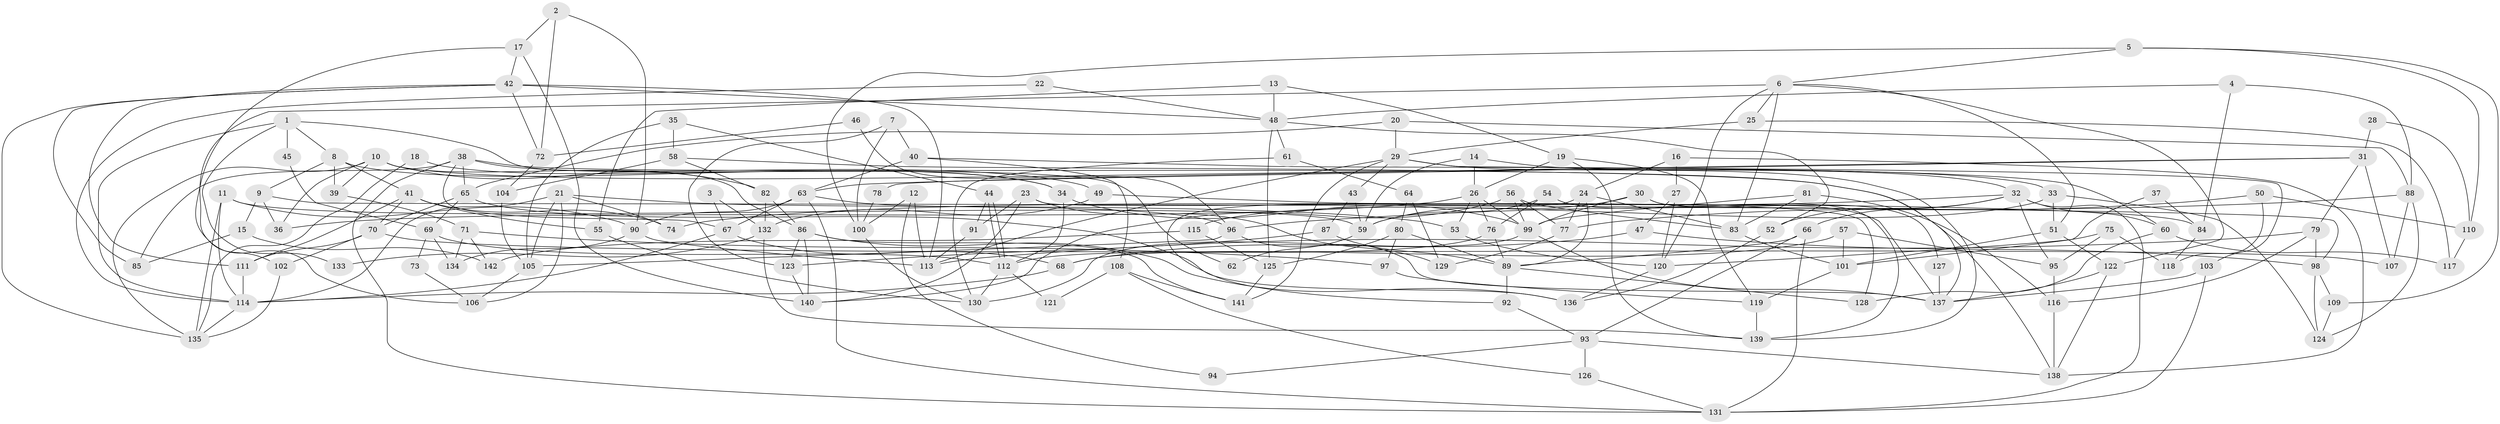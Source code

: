 // coarse degree distribution, {5: 0.28125, 3: 0.23958333333333334, 4: 0.125, 8: 0.10416666666666667, 6: 0.08333333333333333, 2: 0.07291666666666667, 7: 0.07291666666666667, 12: 0.010416666666666666, 9: 0.010416666666666666}
// Generated by graph-tools (version 1.1) at 2025/52/02/27/25 19:52:05]
// undirected, 142 vertices, 284 edges
graph export_dot {
graph [start="1"]
  node [color=gray90,style=filled];
  1;
  2;
  3;
  4;
  5;
  6;
  7;
  8;
  9;
  10;
  11;
  12;
  13;
  14;
  15;
  16;
  17;
  18;
  19;
  20;
  21;
  22;
  23;
  24;
  25;
  26;
  27;
  28;
  29;
  30;
  31;
  32;
  33;
  34;
  35;
  36;
  37;
  38;
  39;
  40;
  41;
  42;
  43;
  44;
  45;
  46;
  47;
  48;
  49;
  50;
  51;
  52;
  53;
  54;
  55;
  56;
  57;
  58;
  59;
  60;
  61;
  62;
  63;
  64;
  65;
  66;
  67;
  68;
  69;
  70;
  71;
  72;
  73;
  74;
  75;
  76;
  77;
  78;
  79;
  80;
  81;
  82;
  83;
  84;
  85;
  86;
  87;
  88;
  89;
  90;
  91;
  92;
  93;
  94;
  95;
  96;
  97;
  98;
  99;
  100;
  101;
  102;
  103;
  104;
  105;
  106;
  107;
  108;
  109;
  110;
  111;
  112;
  113;
  114;
  115;
  116;
  117;
  118;
  119;
  120;
  121;
  122;
  123;
  124;
  125;
  126;
  127;
  128;
  129;
  130;
  131;
  132;
  133;
  134;
  135;
  136;
  137;
  138;
  139;
  140;
  141;
  142;
  1 -- 8;
  1 -- 114;
  1 -- 45;
  1 -- 62;
  1 -- 133;
  2 -- 90;
  2 -- 17;
  2 -- 72;
  3 -- 132;
  3 -- 67;
  4 -- 88;
  4 -- 48;
  4 -- 84;
  5 -- 6;
  5 -- 109;
  5 -- 100;
  5 -- 110;
  6 -- 83;
  6 -- 102;
  6 -- 25;
  6 -- 51;
  6 -- 120;
  6 -- 122;
  7 -- 123;
  7 -- 40;
  7 -- 100;
  8 -- 41;
  8 -- 39;
  8 -- 9;
  8 -- 34;
  9 -- 36;
  9 -- 15;
  9 -- 98;
  10 -- 82;
  10 -- 135;
  10 -- 33;
  10 -- 36;
  10 -- 39;
  10 -- 86;
  11 -- 59;
  11 -- 135;
  11 -- 90;
  11 -- 114;
  12 -- 113;
  12 -- 100;
  12 -- 94;
  13 -- 19;
  13 -- 55;
  13 -- 48;
  14 -- 32;
  14 -- 59;
  14 -- 26;
  15 -- 85;
  15 -- 142;
  16 -- 138;
  16 -- 27;
  16 -- 24;
  17 -- 140;
  17 -- 42;
  17 -- 106;
  18 -- 135;
  18 -- 34;
  19 -- 26;
  19 -- 139;
  19 -- 119;
  20 -- 65;
  20 -- 88;
  20 -- 29;
  21 -- 105;
  21 -- 114;
  21 -- 53;
  21 -- 74;
  21 -- 106;
  22 -- 48;
  22 -- 114;
  23 -- 140;
  23 -- 129;
  23 -- 91;
  23 -- 128;
  24 -- 89;
  24 -- 77;
  24 -- 83;
  24 -- 92;
  25 -- 29;
  25 -- 117;
  26 -- 99;
  26 -- 36;
  26 -- 53;
  26 -- 76;
  27 -- 47;
  27 -- 120;
  28 -- 110;
  28 -- 31;
  29 -- 103;
  29 -- 43;
  29 -- 113;
  29 -- 139;
  29 -- 141;
  30 -- 99;
  30 -- 139;
  30 -- 59;
  30 -- 127;
  31 -- 107;
  31 -- 63;
  31 -- 78;
  31 -- 79;
  32 -- 95;
  32 -- 60;
  32 -- 52;
  32 -- 66;
  32 -- 74;
  32 -- 131;
  33 -- 51;
  33 -- 115;
  33 -- 124;
  34 -- 99;
  34 -- 112;
  35 -- 58;
  35 -- 44;
  35 -- 105;
  37 -- 84;
  37 -- 101;
  38 -- 131;
  38 -- 138;
  38 -- 49;
  38 -- 65;
  38 -- 67;
  38 -- 85;
  39 -- 71;
  40 -- 63;
  40 -- 108;
  40 -- 60;
  41 -- 74;
  41 -- 70;
  41 -- 55;
  41 -- 111;
  42 -- 113;
  42 -- 111;
  42 -- 48;
  42 -- 72;
  42 -- 85;
  42 -- 135;
  43 -- 87;
  43 -- 59;
  44 -- 91;
  44 -- 112;
  44 -- 112;
  45 -- 69;
  46 -- 96;
  46 -- 72;
  47 -- 68;
  47 -- 98;
  48 -- 52;
  48 -- 61;
  48 -- 125;
  49 -- 132;
  49 -- 84;
  50 -- 77;
  50 -- 110;
  50 -- 118;
  51 -- 122;
  51 -- 101;
  52 -- 136;
  53 -- 120;
  54 -- 76;
  54 -- 59;
  54 -- 137;
  55 -- 130;
  56 -- 99;
  56 -- 83;
  56 -- 77;
  56 -- 140;
  57 -- 95;
  57 -- 68;
  57 -- 101;
  58 -- 137;
  58 -- 104;
  58 -- 82;
  59 -- 62;
  60 -- 128;
  60 -- 117;
  61 -- 130;
  61 -- 64;
  63 -- 131;
  63 -- 90;
  63 -- 67;
  63 -- 96;
  64 -- 80;
  64 -- 129;
  65 -- 136;
  65 -- 69;
  65 -- 70;
  66 -- 89;
  66 -- 93;
  66 -- 131;
  67 -- 68;
  67 -- 114;
  68 -- 114;
  69 -- 112;
  69 -- 73;
  69 -- 134;
  70 -- 111;
  70 -- 102;
  70 -- 107;
  71 -- 97;
  71 -- 142;
  71 -- 134;
  72 -- 104;
  73 -- 106;
  75 -- 120;
  75 -- 118;
  75 -- 95;
  76 -- 112;
  76 -- 89;
  77 -- 129;
  78 -- 100;
  79 -- 113;
  79 -- 98;
  79 -- 116;
  80 -- 89;
  80 -- 125;
  80 -- 97;
  81 -- 83;
  81 -- 99;
  81 -- 116;
  82 -- 86;
  82 -- 132;
  83 -- 101;
  84 -- 118;
  86 -- 136;
  86 -- 123;
  86 -- 140;
  86 -- 141;
  87 -- 123;
  87 -- 89;
  88 -- 124;
  88 -- 96;
  88 -- 107;
  89 -- 92;
  89 -- 128;
  90 -- 134;
  90 -- 113;
  91 -- 113;
  92 -- 93;
  93 -- 138;
  93 -- 94;
  93 -- 126;
  95 -- 116;
  96 -- 105;
  96 -- 137;
  97 -- 119;
  98 -- 109;
  98 -- 124;
  99 -- 137;
  99 -- 130;
  100 -- 130;
  101 -- 119;
  102 -- 135;
  103 -- 131;
  103 -- 137;
  104 -- 105;
  105 -- 106;
  108 -- 126;
  108 -- 141;
  108 -- 121;
  109 -- 124;
  110 -- 117;
  111 -- 114;
  112 -- 121;
  112 -- 130;
  114 -- 135;
  115 -- 125;
  115 -- 142;
  116 -- 138;
  119 -- 139;
  120 -- 136;
  122 -- 137;
  122 -- 138;
  123 -- 140;
  125 -- 141;
  126 -- 131;
  127 -- 137;
  132 -- 139;
  132 -- 133;
}
